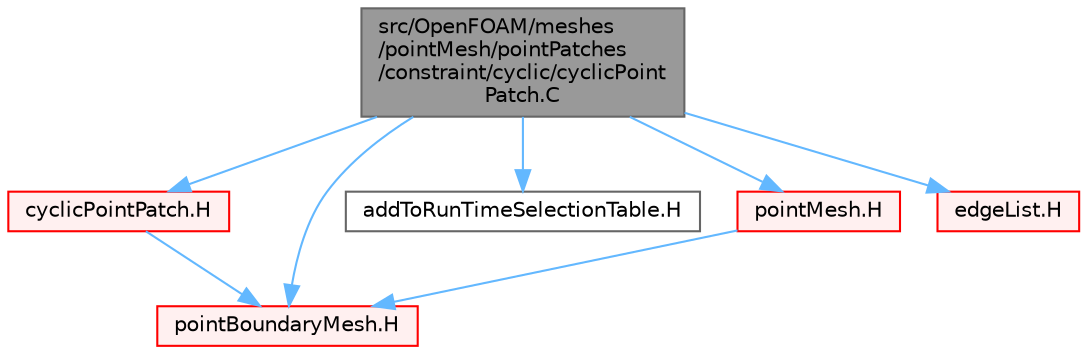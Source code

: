 digraph "src/OpenFOAM/meshes/pointMesh/pointPatches/constraint/cyclic/cyclicPointPatch.C"
{
 // LATEX_PDF_SIZE
  bgcolor="transparent";
  edge [fontname=Helvetica,fontsize=10,labelfontname=Helvetica,labelfontsize=10];
  node [fontname=Helvetica,fontsize=10,shape=box,height=0.2,width=0.4];
  Node1 [id="Node000001",label="src/OpenFOAM/meshes\l/pointMesh/pointPatches\l/constraint/cyclic/cyclicPoint\lPatch.C",height=0.2,width=0.4,color="gray40", fillcolor="grey60", style="filled", fontcolor="black",tooltip=" "];
  Node1 -> Node2 [id="edge1_Node000001_Node000002",color="steelblue1",style="solid",tooltip=" "];
  Node2 [id="Node000002",label="cyclicPointPatch.H",height=0.2,width=0.4,color="red", fillcolor="#FFF0F0", style="filled",URL="$cyclicPointPatch_8H.html",tooltip=" "];
  Node2 -> Node251 [id="edge2_Node000002_Node000251",color="steelblue1",style="solid",tooltip=" "];
  Node251 [id="Node000251",label="pointBoundaryMesh.H",height=0.2,width=0.4,color="red", fillcolor="#FFF0F0", style="filled",URL="$pointBoundaryMesh_8H.html",tooltip=" "];
  Node1 -> Node251 [id="edge3_Node000001_Node000251",color="steelblue1",style="solid",tooltip=" "];
  Node1 -> Node252 [id="edge4_Node000001_Node000252",color="steelblue1",style="solid",tooltip=" "];
  Node252 [id="Node000252",label="addToRunTimeSelectionTable.H",height=0.2,width=0.4,color="grey40", fillcolor="white", style="filled",URL="$addToRunTimeSelectionTable_8H.html",tooltip="Macros for easy insertion into run-time selection tables."];
  Node1 -> Node253 [id="edge5_Node000001_Node000253",color="steelblue1",style="solid",tooltip=" "];
  Node253 [id="Node000253",label="pointMesh.H",height=0.2,width=0.4,color="red", fillcolor="#FFF0F0", style="filled",URL="$pointMesh_8H.html",tooltip=" "];
  Node253 -> Node251 [id="edge6_Node000253_Node000251",color="steelblue1",style="solid",tooltip=" "];
  Node1 -> Node111 [id="edge7_Node000001_Node000111",color="steelblue1",style="solid",tooltip=" "];
  Node111 [id="Node000111",label="edgeList.H",height=0.2,width=0.4,color="red", fillcolor="#FFF0F0", style="filled",URL="$edgeList_8H.html",tooltip=" "];
}
